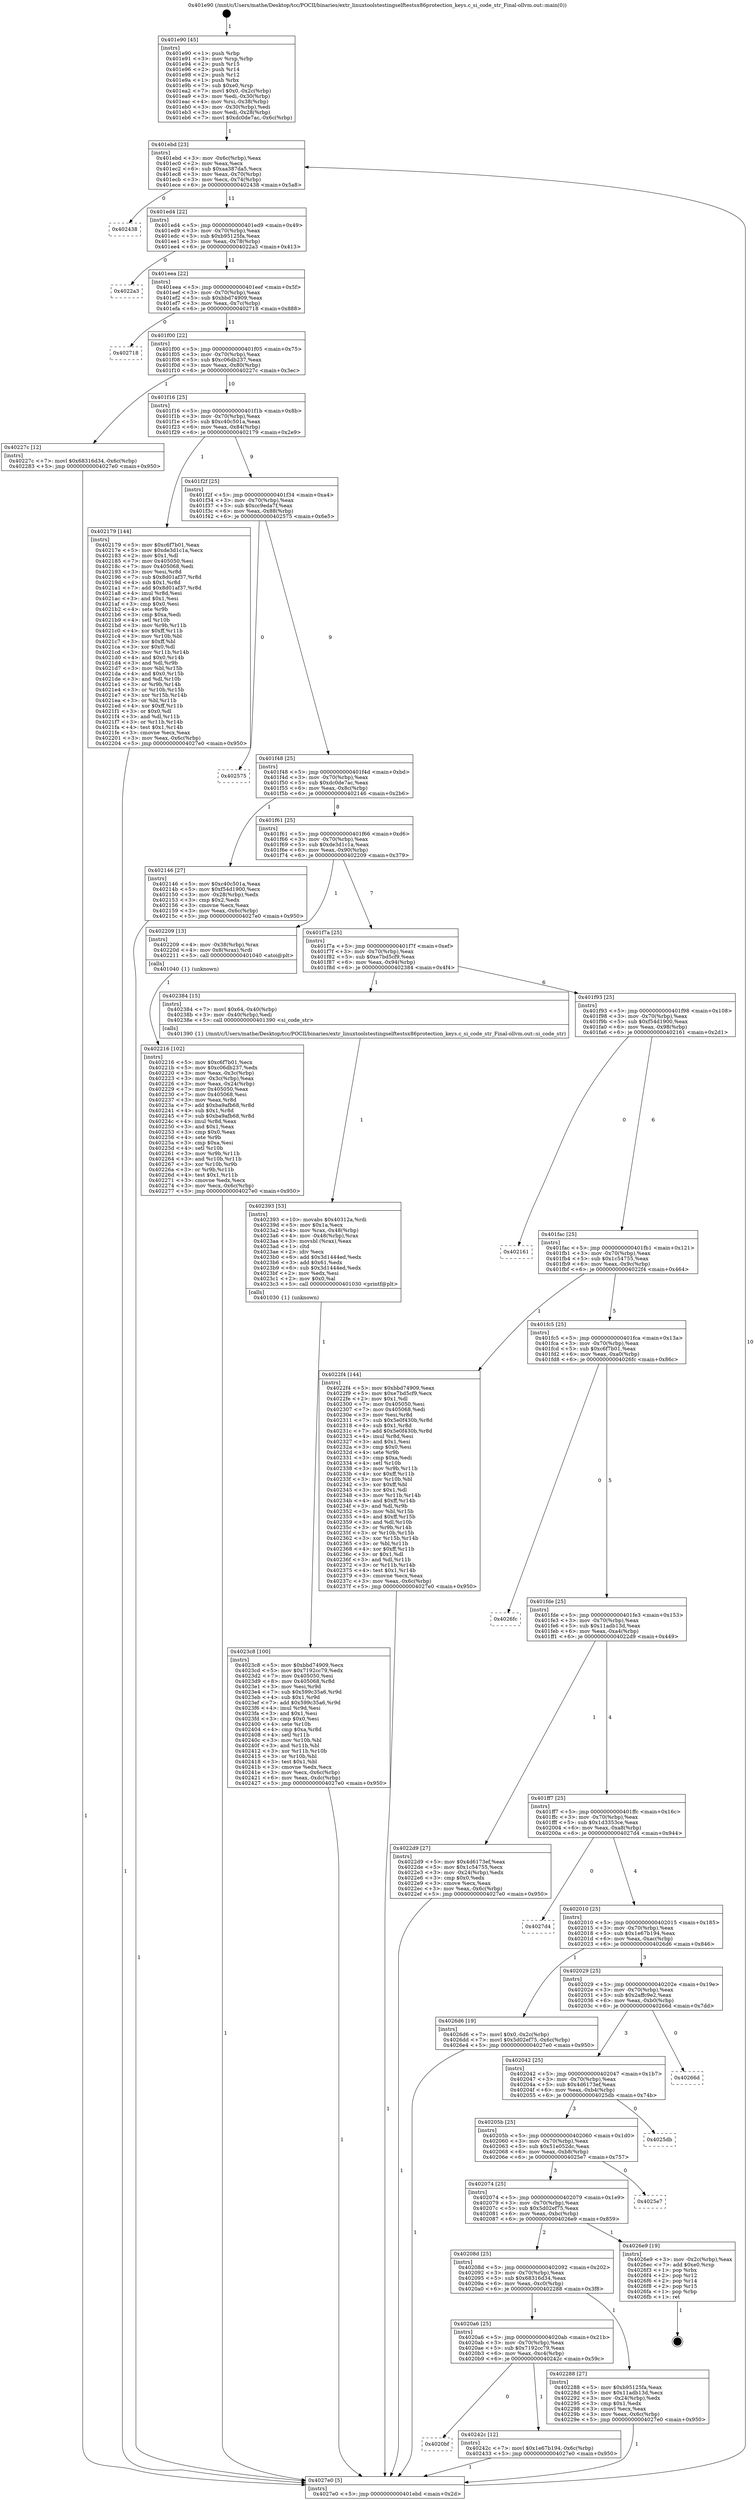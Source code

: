 digraph "0x401e90" {
  label = "0x401e90 (/mnt/c/Users/mathe/Desktop/tcc/POCII/binaries/extr_linuxtoolstestingselftestsx86protection_keys.c_si_code_str_Final-ollvm.out::main(0))"
  labelloc = "t"
  node[shape=record]

  Entry [label="",width=0.3,height=0.3,shape=circle,fillcolor=black,style=filled]
  "0x401ebd" [label="{
     0x401ebd [23]\l
     | [instrs]\l
     &nbsp;&nbsp;0x401ebd \<+3\>: mov -0x6c(%rbp),%eax\l
     &nbsp;&nbsp;0x401ec0 \<+2\>: mov %eax,%ecx\l
     &nbsp;&nbsp;0x401ec2 \<+6\>: sub $0xaa387da5,%ecx\l
     &nbsp;&nbsp;0x401ec8 \<+3\>: mov %eax,-0x70(%rbp)\l
     &nbsp;&nbsp;0x401ecb \<+3\>: mov %ecx,-0x74(%rbp)\l
     &nbsp;&nbsp;0x401ece \<+6\>: je 0000000000402438 \<main+0x5a8\>\l
  }"]
  "0x402438" [label="{
     0x402438\l
  }", style=dashed]
  "0x401ed4" [label="{
     0x401ed4 [22]\l
     | [instrs]\l
     &nbsp;&nbsp;0x401ed4 \<+5\>: jmp 0000000000401ed9 \<main+0x49\>\l
     &nbsp;&nbsp;0x401ed9 \<+3\>: mov -0x70(%rbp),%eax\l
     &nbsp;&nbsp;0x401edc \<+5\>: sub $0xb95125fa,%eax\l
     &nbsp;&nbsp;0x401ee1 \<+3\>: mov %eax,-0x78(%rbp)\l
     &nbsp;&nbsp;0x401ee4 \<+6\>: je 00000000004022a3 \<main+0x413\>\l
  }"]
  Exit [label="",width=0.3,height=0.3,shape=circle,fillcolor=black,style=filled,peripheries=2]
  "0x4022a3" [label="{
     0x4022a3\l
  }", style=dashed]
  "0x401eea" [label="{
     0x401eea [22]\l
     | [instrs]\l
     &nbsp;&nbsp;0x401eea \<+5\>: jmp 0000000000401eef \<main+0x5f\>\l
     &nbsp;&nbsp;0x401eef \<+3\>: mov -0x70(%rbp),%eax\l
     &nbsp;&nbsp;0x401ef2 \<+5\>: sub $0xbbd74909,%eax\l
     &nbsp;&nbsp;0x401ef7 \<+3\>: mov %eax,-0x7c(%rbp)\l
     &nbsp;&nbsp;0x401efa \<+6\>: je 0000000000402718 \<main+0x888\>\l
  }"]
  "0x4020bf" [label="{
     0x4020bf\l
  }", style=dashed]
  "0x402718" [label="{
     0x402718\l
  }", style=dashed]
  "0x401f00" [label="{
     0x401f00 [22]\l
     | [instrs]\l
     &nbsp;&nbsp;0x401f00 \<+5\>: jmp 0000000000401f05 \<main+0x75\>\l
     &nbsp;&nbsp;0x401f05 \<+3\>: mov -0x70(%rbp),%eax\l
     &nbsp;&nbsp;0x401f08 \<+5\>: sub $0xc06db237,%eax\l
     &nbsp;&nbsp;0x401f0d \<+3\>: mov %eax,-0x80(%rbp)\l
     &nbsp;&nbsp;0x401f10 \<+6\>: je 000000000040227c \<main+0x3ec\>\l
  }"]
  "0x40242c" [label="{
     0x40242c [12]\l
     | [instrs]\l
     &nbsp;&nbsp;0x40242c \<+7\>: movl $0x1e67b194,-0x6c(%rbp)\l
     &nbsp;&nbsp;0x402433 \<+5\>: jmp 00000000004027e0 \<main+0x950\>\l
  }"]
  "0x40227c" [label="{
     0x40227c [12]\l
     | [instrs]\l
     &nbsp;&nbsp;0x40227c \<+7\>: movl $0x68316d34,-0x6c(%rbp)\l
     &nbsp;&nbsp;0x402283 \<+5\>: jmp 00000000004027e0 \<main+0x950\>\l
  }"]
  "0x401f16" [label="{
     0x401f16 [25]\l
     | [instrs]\l
     &nbsp;&nbsp;0x401f16 \<+5\>: jmp 0000000000401f1b \<main+0x8b\>\l
     &nbsp;&nbsp;0x401f1b \<+3\>: mov -0x70(%rbp),%eax\l
     &nbsp;&nbsp;0x401f1e \<+5\>: sub $0xc40c501a,%eax\l
     &nbsp;&nbsp;0x401f23 \<+6\>: mov %eax,-0x84(%rbp)\l
     &nbsp;&nbsp;0x401f29 \<+6\>: je 0000000000402179 \<main+0x2e9\>\l
  }"]
  "0x4023c8" [label="{
     0x4023c8 [100]\l
     | [instrs]\l
     &nbsp;&nbsp;0x4023c8 \<+5\>: mov $0xbbd74909,%ecx\l
     &nbsp;&nbsp;0x4023cd \<+5\>: mov $0x7192cc79,%edx\l
     &nbsp;&nbsp;0x4023d2 \<+7\>: mov 0x405050,%esi\l
     &nbsp;&nbsp;0x4023d9 \<+8\>: mov 0x405068,%r8d\l
     &nbsp;&nbsp;0x4023e1 \<+3\>: mov %esi,%r9d\l
     &nbsp;&nbsp;0x4023e4 \<+7\>: sub $0x599c35a6,%r9d\l
     &nbsp;&nbsp;0x4023eb \<+4\>: sub $0x1,%r9d\l
     &nbsp;&nbsp;0x4023ef \<+7\>: add $0x599c35a6,%r9d\l
     &nbsp;&nbsp;0x4023f6 \<+4\>: imul %r9d,%esi\l
     &nbsp;&nbsp;0x4023fa \<+3\>: and $0x1,%esi\l
     &nbsp;&nbsp;0x4023fd \<+3\>: cmp $0x0,%esi\l
     &nbsp;&nbsp;0x402400 \<+4\>: sete %r10b\l
     &nbsp;&nbsp;0x402404 \<+4\>: cmp $0xa,%r8d\l
     &nbsp;&nbsp;0x402408 \<+4\>: setl %r11b\l
     &nbsp;&nbsp;0x40240c \<+3\>: mov %r10b,%bl\l
     &nbsp;&nbsp;0x40240f \<+3\>: and %r11b,%bl\l
     &nbsp;&nbsp;0x402412 \<+3\>: xor %r11b,%r10b\l
     &nbsp;&nbsp;0x402415 \<+3\>: or %r10b,%bl\l
     &nbsp;&nbsp;0x402418 \<+3\>: test $0x1,%bl\l
     &nbsp;&nbsp;0x40241b \<+3\>: cmovne %edx,%ecx\l
     &nbsp;&nbsp;0x40241e \<+3\>: mov %ecx,-0x6c(%rbp)\l
     &nbsp;&nbsp;0x402421 \<+6\>: mov %eax,-0xdc(%rbp)\l
     &nbsp;&nbsp;0x402427 \<+5\>: jmp 00000000004027e0 \<main+0x950\>\l
  }"]
  "0x402179" [label="{
     0x402179 [144]\l
     | [instrs]\l
     &nbsp;&nbsp;0x402179 \<+5\>: mov $0xc6f7b01,%eax\l
     &nbsp;&nbsp;0x40217e \<+5\>: mov $0xde3d1c1a,%ecx\l
     &nbsp;&nbsp;0x402183 \<+2\>: mov $0x1,%dl\l
     &nbsp;&nbsp;0x402185 \<+7\>: mov 0x405050,%esi\l
     &nbsp;&nbsp;0x40218c \<+7\>: mov 0x405068,%edi\l
     &nbsp;&nbsp;0x402193 \<+3\>: mov %esi,%r8d\l
     &nbsp;&nbsp;0x402196 \<+7\>: sub $0x8d01af37,%r8d\l
     &nbsp;&nbsp;0x40219d \<+4\>: sub $0x1,%r8d\l
     &nbsp;&nbsp;0x4021a1 \<+7\>: add $0x8d01af37,%r8d\l
     &nbsp;&nbsp;0x4021a8 \<+4\>: imul %r8d,%esi\l
     &nbsp;&nbsp;0x4021ac \<+3\>: and $0x1,%esi\l
     &nbsp;&nbsp;0x4021af \<+3\>: cmp $0x0,%esi\l
     &nbsp;&nbsp;0x4021b2 \<+4\>: sete %r9b\l
     &nbsp;&nbsp;0x4021b6 \<+3\>: cmp $0xa,%edi\l
     &nbsp;&nbsp;0x4021b9 \<+4\>: setl %r10b\l
     &nbsp;&nbsp;0x4021bd \<+3\>: mov %r9b,%r11b\l
     &nbsp;&nbsp;0x4021c0 \<+4\>: xor $0xff,%r11b\l
     &nbsp;&nbsp;0x4021c4 \<+3\>: mov %r10b,%bl\l
     &nbsp;&nbsp;0x4021c7 \<+3\>: xor $0xff,%bl\l
     &nbsp;&nbsp;0x4021ca \<+3\>: xor $0x0,%dl\l
     &nbsp;&nbsp;0x4021cd \<+3\>: mov %r11b,%r14b\l
     &nbsp;&nbsp;0x4021d0 \<+4\>: and $0x0,%r14b\l
     &nbsp;&nbsp;0x4021d4 \<+3\>: and %dl,%r9b\l
     &nbsp;&nbsp;0x4021d7 \<+3\>: mov %bl,%r15b\l
     &nbsp;&nbsp;0x4021da \<+4\>: and $0x0,%r15b\l
     &nbsp;&nbsp;0x4021de \<+3\>: and %dl,%r10b\l
     &nbsp;&nbsp;0x4021e1 \<+3\>: or %r9b,%r14b\l
     &nbsp;&nbsp;0x4021e4 \<+3\>: or %r10b,%r15b\l
     &nbsp;&nbsp;0x4021e7 \<+3\>: xor %r15b,%r14b\l
     &nbsp;&nbsp;0x4021ea \<+3\>: or %bl,%r11b\l
     &nbsp;&nbsp;0x4021ed \<+4\>: xor $0xff,%r11b\l
     &nbsp;&nbsp;0x4021f1 \<+3\>: or $0x0,%dl\l
     &nbsp;&nbsp;0x4021f4 \<+3\>: and %dl,%r11b\l
     &nbsp;&nbsp;0x4021f7 \<+3\>: or %r11b,%r14b\l
     &nbsp;&nbsp;0x4021fa \<+4\>: test $0x1,%r14b\l
     &nbsp;&nbsp;0x4021fe \<+3\>: cmovne %ecx,%eax\l
     &nbsp;&nbsp;0x402201 \<+3\>: mov %eax,-0x6c(%rbp)\l
     &nbsp;&nbsp;0x402204 \<+5\>: jmp 00000000004027e0 \<main+0x950\>\l
  }"]
  "0x401f2f" [label="{
     0x401f2f [25]\l
     | [instrs]\l
     &nbsp;&nbsp;0x401f2f \<+5\>: jmp 0000000000401f34 \<main+0xa4\>\l
     &nbsp;&nbsp;0x401f34 \<+3\>: mov -0x70(%rbp),%eax\l
     &nbsp;&nbsp;0x401f37 \<+5\>: sub $0xcc9eda7f,%eax\l
     &nbsp;&nbsp;0x401f3c \<+6\>: mov %eax,-0x88(%rbp)\l
     &nbsp;&nbsp;0x401f42 \<+6\>: je 0000000000402575 \<main+0x6e5\>\l
  }"]
  "0x402393" [label="{
     0x402393 [53]\l
     | [instrs]\l
     &nbsp;&nbsp;0x402393 \<+10\>: movabs $0x40312a,%rdi\l
     &nbsp;&nbsp;0x40239d \<+5\>: mov $0x1a,%ecx\l
     &nbsp;&nbsp;0x4023a2 \<+4\>: mov %rax,-0x48(%rbp)\l
     &nbsp;&nbsp;0x4023a6 \<+4\>: mov -0x48(%rbp),%rax\l
     &nbsp;&nbsp;0x4023aa \<+3\>: movsbl (%rax),%eax\l
     &nbsp;&nbsp;0x4023ad \<+1\>: cltd\l
     &nbsp;&nbsp;0x4023ae \<+2\>: idiv %ecx\l
     &nbsp;&nbsp;0x4023b0 \<+6\>: add $0x3d1444ed,%edx\l
     &nbsp;&nbsp;0x4023b6 \<+3\>: add $0x61,%edx\l
     &nbsp;&nbsp;0x4023b9 \<+6\>: sub $0x3d1444ed,%edx\l
     &nbsp;&nbsp;0x4023bf \<+2\>: mov %edx,%esi\l
     &nbsp;&nbsp;0x4023c1 \<+2\>: mov $0x0,%al\l
     &nbsp;&nbsp;0x4023c3 \<+5\>: call 0000000000401030 \<printf@plt\>\l
     | [calls]\l
     &nbsp;&nbsp;0x401030 \{1\} (unknown)\l
  }"]
  "0x402575" [label="{
     0x402575\l
  }", style=dashed]
  "0x401f48" [label="{
     0x401f48 [25]\l
     | [instrs]\l
     &nbsp;&nbsp;0x401f48 \<+5\>: jmp 0000000000401f4d \<main+0xbd\>\l
     &nbsp;&nbsp;0x401f4d \<+3\>: mov -0x70(%rbp),%eax\l
     &nbsp;&nbsp;0x401f50 \<+5\>: sub $0xdc0de7ac,%eax\l
     &nbsp;&nbsp;0x401f55 \<+6\>: mov %eax,-0x8c(%rbp)\l
     &nbsp;&nbsp;0x401f5b \<+6\>: je 0000000000402146 \<main+0x2b6\>\l
  }"]
  "0x4020a6" [label="{
     0x4020a6 [25]\l
     | [instrs]\l
     &nbsp;&nbsp;0x4020a6 \<+5\>: jmp 00000000004020ab \<main+0x21b\>\l
     &nbsp;&nbsp;0x4020ab \<+3\>: mov -0x70(%rbp),%eax\l
     &nbsp;&nbsp;0x4020ae \<+5\>: sub $0x7192cc79,%eax\l
     &nbsp;&nbsp;0x4020b3 \<+6\>: mov %eax,-0xc4(%rbp)\l
     &nbsp;&nbsp;0x4020b9 \<+6\>: je 000000000040242c \<main+0x59c\>\l
  }"]
  "0x402146" [label="{
     0x402146 [27]\l
     | [instrs]\l
     &nbsp;&nbsp;0x402146 \<+5\>: mov $0xc40c501a,%eax\l
     &nbsp;&nbsp;0x40214b \<+5\>: mov $0xf54d1900,%ecx\l
     &nbsp;&nbsp;0x402150 \<+3\>: mov -0x28(%rbp),%edx\l
     &nbsp;&nbsp;0x402153 \<+3\>: cmp $0x2,%edx\l
     &nbsp;&nbsp;0x402156 \<+3\>: cmovne %ecx,%eax\l
     &nbsp;&nbsp;0x402159 \<+3\>: mov %eax,-0x6c(%rbp)\l
     &nbsp;&nbsp;0x40215c \<+5\>: jmp 00000000004027e0 \<main+0x950\>\l
  }"]
  "0x401f61" [label="{
     0x401f61 [25]\l
     | [instrs]\l
     &nbsp;&nbsp;0x401f61 \<+5\>: jmp 0000000000401f66 \<main+0xd6\>\l
     &nbsp;&nbsp;0x401f66 \<+3\>: mov -0x70(%rbp),%eax\l
     &nbsp;&nbsp;0x401f69 \<+5\>: sub $0xde3d1c1a,%eax\l
     &nbsp;&nbsp;0x401f6e \<+6\>: mov %eax,-0x90(%rbp)\l
     &nbsp;&nbsp;0x401f74 \<+6\>: je 0000000000402209 \<main+0x379\>\l
  }"]
  "0x4027e0" [label="{
     0x4027e0 [5]\l
     | [instrs]\l
     &nbsp;&nbsp;0x4027e0 \<+5\>: jmp 0000000000401ebd \<main+0x2d\>\l
  }"]
  "0x401e90" [label="{
     0x401e90 [45]\l
     | [instrs]\l
     &nbsp;&nbsp;0x401e90 \<+1\>: push %rbp\l
     &nbsp;&nbsp;0x401e91 \<+3\>: mov %rsp,%rbp\l
     &nbsp;&nbsp;0x401e94 \<+2\>: push %r15\l
     &nbsp;&nbsp;0x401e96 \<+2\>: push %r14\l
     &nbsp;&nbsp;0x401e98 \<+2\>: push %r12\l
     &nbsp;&nbsp;0x401e9a \<+1\>: push %rbx\l
     &nbsp;&nbsp;0x401e9b \<+7\>: sub $0xe0,%rsp\l
     &nbsp;&nbsp;0x401ea2 \<+7\>: movl $0x0,-0x2c(%rbp)\l
     &nbsp;&nbsp;0x401ea9 \<+3\>: mov %edi,-0x30(%rbp)\l
     &nbsp;&nbsp;0x401eac \<+4\>: mov %rsi,-0x38(%rbp)\l
     &nbsp;&nbsp;0x401eb0 \<+3\>: mov -0x30(%rbp),%edi\l
     &nbsp;&nbsp;0x401eb3 \<+3\>: mov %edi,-0x28(%rbp)\l
     &nbsp;&nbsp;0x401eb6 \<+7\>: movl $0xdc0de7ac,-0x6c(%rbp)\l
  }"]
  "0x402288" [label="{
     0x402288 [27]\l
     | [instrs]\l
     &nbsp;&nbsp;0x402288 \<+5\>: mov $0xb95125fa,%eax\l
     &nbsp;&nbsp;0x40228d \<+5\>: mov $0x11adb13d,%ecx\l
     &nbsp;&nbsp;0x402292 \<+3\>: mov -0x24(%rbp),%edx\l
     &nbsp;&nbsp;0x402295 \<+3\>: cmp $0x1,%edx\l
     &nbsp;&nbsp;0x402298 \<+3\>: cmovl %ecx,%eax\l
     &nbsp;&nbsp;0x40229b \<+3\>: mov %eax,-0x6c(%rbp)\l
     &nbsp;&nbsp;0x40229e \<+5\>: jmp 00000000004027e0 \<main+0x950\>\l
  }"]
  "0x402209" [label="{
     0x402209 [13]\l
     | [instrs]\l
     &nbsp;&nbsp;0x402209 \<+4\>: mov -0x38(%rbp),%rax\l
     &nbsp;&nbsp;0x40220d \<+4\>: mov 0x8(%rax),%rdi\l
     &nbsp;&nbsp;0x402211 \<+5\>: call 0000000000401040 \<atoi@plt\>\l
     | [calls]\l
     &nbsp;&nbsp;0x401040 \{1\} (unknown)\l
  }"]
  "0x401f7a" [label="{
     0x401f7a [25]\l
     | [instrs]\l
     &nbsp;&nbsp;0x401f7a \<+5\>: jmp 0000000000401f7f \<main+0xef\>\l
     &nbsp;&nbsp;0x401f7f \<+3\>: mov -0x70(%rbp),%eax\l
     &nbsp;&nbsp;0x401f82 \<+5\>: sub $0xe7bd5cf9,%eax\l
     &nbsp;&nbsp;0x401f87 \<+6\>: mov %eax,-0x94(%rbp)\l
     &nbsp;&nbsp;0x401f8d \<+6\>: je 0000000000402384 \<main+0x4f4\>\l
  }"]
  "0x402216" [label="{
     0x402216 [102]\l
     | [instrs]\l
     &nbsp;&nbsp;0x402216 \<+5\>: mov $0xc6f7b01,%ecx\l
     &nbsp;&nbsp;0x40221b \<+5\>: mov $0xc06db237,%edx\l
     &nbsp;&nbsp;0x402220 \<+3\>: mov %eax,-0x3c(%rbp)\l
     &nbsp;&nbsp;0x402223 \<+3\>: mov -0x3c(%rbp),%eax\l
     &nbsp;&nbsp;0x402226 \<+3\>: mov %eax,-0x24(%rbp)\l
     &nbsp;&nbsp;0x402229 \<+7\>: mov 0x405050,%eax\l
     &nbsp;&nbsp;0x402230 \<+7\>: mov 0x405068,%esi\l
     &nbsp;&nbsp;0x402237 \<+3\>: mov %eax,%r8d\l
     &nbsp;&nbsp;0x40223a \<+7\>: add $0xba9afb68,%r8d\l
     &nbsp;&nbsp;0x402241 \<+4\>: sub $0x1,%r8d\l
     &nbsp;&nbsp;0x402245 \<+7\>: sub $0xba9afb68,%r8d\l
     &nbsp;&nbsp;0x40224c \<+4\>: imul %r8d,%eax\l
     &nbsp;&nbsp;0x402250 \<+3\>: and $0x1,%eax\l
     &nbsp;&nbsp;0x402253 \<+3\>: cmp $0x0,%eax\l
     &nbsp;&nbsp;0x402256 \<+4\>: sete %r9b\l
     &nbsp;&nbsp;0x40225a \<+3\>: cmp $0xa,%esi\l
     &nbsp;&nbsp;0x40225d \<+4\>: setl %r10b\l
     &nbsp;&nbsp;0x402261 \<+3\>: mov %r9b,%r11b\l
     &nbsp;&nbsp;0x402264 \<+3\>: and %r10b,%r11b\l
     &nbsp;&nbsp;0x402267 \<+3\>: xor %r10b,%r9b\l
     &nbsp;&nbsp;0x40226a \<+3\>: or %r9b,%r11b\l
     &nbsp;&nbsp;0x40226d \<+4\>: test $0x1,%r11b\l
     &nbsp;&nbsp;0x402271 \<+3\>: cmovne %edx,%ecx\l
     &nbsp;&nbsp;0x402274 \<+3\>: mov %ecx,-0x6c(%rbp)\l
     &nbsp;&nbsp;0x402277 \<+5\>: jmp 00000000004027e0 \<main+0x950\>\l
  }"]
  "0x40208d" [label="{
     0x40208d [25]\l
     | [instrs]\l
     &nbsp;&nbsp;0x40208d \<+5\>: jmp 0000000000402092 \<main+0x202\>\l
     &nbsp;&nbsp;0x402092 \<+3\>: mov -0x70(%rbp),%eax\l
     &nbsp;&nbsp;0x402095 \<+5\>: sub $0x68316d34,%eax\l
     &nbsp;&nbsp;0x40209a \<+6\>: mov %eax,-0xc0(%rbp)\l
     &nbsp;&nbsp;0x4020a0 \<+6\>: je 0000000000402288 \<main+0x3f8\>\l
  }"]
  "0x402384" [label="{
     0x402384 [15]\l
     | [instrs]\l
     &nbsp;&nbsp;0x402384 \<+7\>: movl $0x64,-0x40(%rbp)\l
     &nbsp;&nbsp;0x40238b \<+3\>: mov -0x40(%rbp),%edi\l
     &nbsp;&nbsp;0x40238e \<+5\>: call 0000000000401390 \<si_code_str\>\l
     | [calls]\l
     &nbsp;&nbsp;0x401390 \{1\} (/mnt/c/Users/mathe/Desktop/tcc/POCII/binaries/extr_linuxtoolstestingselftestsx86protection_keys.c_si_code_str_Final-ollvm.out::si_code_str)\l
  }"]
  "0x401f93" [label="{
     0x401f93 [25]\l
     | [instrs]\l
     &nbsp;&nbsp;0x401f93 \<+5\>: jmp 0000000000401f98 \<main+0x108\>\l
     &nbsp;&nbsp;0x401f98 \<+3\>: mov -0x70(%rbp),%eax\l
     &nbsp;&nbsp;0x401f9b \<+5\>: sub $0xf54d1900,%eax\l
     &nbsp;&nbsp;0x401fa0 \<+6\>: mov %eax,-0x98(%rbp)\l
     &nbsp;&nbsp;0x401fa6 \<+6\>: je 0000000000402161 \<main+0x2d1\>\l
  }"]
  "0x4026e9" [label="{
     0x4026e9 [19]\l
     | [instrs]\l
     &nbsp;&nbsp;0x4026e9 \<+3\>: mov -0x2c(%rbp),%eax\l
     &nbsp;&nbsp;0x4026ec \<+7\>: add $0xe0,%rsp\l
     &nbsp;&nbsp;0x4026f3 \<+1\>: pop %rbx\l
     &nbsp;&nbsp;0x4026f4 \<+2\>: pop %r12\l
     &nbsp;&nbsp;0x4026f6 \<+2\>: pop %r14\l
     &nbsp;&nbsp;0x4026f8 \<+2\>: pop %r15\l
     &nbsp;&nbsp;0x4026fa \<+1\>: pop %rbp\l
     &nbsp;&nbsp;0x4026fb \<+1\>: ret\l
  }"]
  "0x402161" [label="{
     0x402161\l
  }", style=dashed]
  "0x401fac" [label="{
     0x401fac [25]\l
     | [instrs]\l
     &nbsp;&nbsp;0x401fac \<+5\>: jmp 0000000000401fb1 \<main+0x121\>\l
     &nbsp;&nbsp;0x401fb1 \<+3\>: mov -0x70(%rbp),%eax\l
     &nbsp;&nbsp;0x401fb4 \<+5\>: sub $0x1c54755,%eax\l
     &nbsp;&nbsp;0x401fb9 \<+6\>: mov %eax,-0x9c(%rbp)\l
     &nbsp;&nbsp;0x401fbf \<+6\>: je 00000000004022f4 \<main+0x464\>\l
  }"]
  "0x402074" [label="{
     0x402074 [25]\l
     | [instrs]\l
     &nbsp;&nbsp;0x402074 \<+5\>: jmp 0000000000402079 \<main+0x1e9\>\l
     &nbsp;&nbsp;0x402079 \<+3\>: mov -0x70(%rbp),%eax\l
     &nbsp;&nbsp;0x40207c \<+5\>: sub $0x5d02ef75,%eax\l
     &nbsp;&nbsp;0x402081 \<+6\>: mov %eax,-0xbc(%rbp)\l
     &nbsp;&nbsp;0x402087 \<+6\>: je 00000000004026e9 \<main+0x859\>\l
  }"]
  "0x4022f4" [label="{
     0x4022f4 [144]\l
     | [instrs]\l
     &nbsp;&nbsp;0x4022f4 \<+5\>: mov $0xbbd74909,%eax\l
     &nbsp;&nbsp;0x4022f9 \<+5\>: mov $0xe7bd5cf9,%ecx\l
     &nbsp;&nbsp;0x4022fe \<+2\>: mov $0x1,%dl\l
     &nbsp;&nbsp;0x402300 \<+7\>: mov 0x405050,%esi\l
     &nbsp;&nbsp;0x402307 \<+7\>: mov 0x405068,%edi\l
     &nbsp;&nbsp;0x40230e \<+3\>: mov %esi,%r8d\l
     &nbsp;&nbsp;0x402311 \<+7\>: sub $0x5e0f430b,%r8d\l
     &nbsp;&nbsp;0x402318 \<+4\>: sub $0x1,%r8d\l
     &nbsp;&nbsp;0x40231c \<+7\>: add $0x5e0f430b,%r8d\l
     &nbsp;&nbsp;0x402323 \<+4\>: imul %r8d,%esi\l
     &nbsp;&nbsp;0x402327 \<+3\>: and $0x1,%esi\l
     &nbsp;&nbsp;0x40232a \<+3\>: cmp $0x0,%esi\l
     &nbsp;&nbsp;0x40232d \<+4\>: sete %r9b\l
     &nbsp;&nbsp;0x402331 \<+3\>: cmp $0xa,%edi\l
     &nbsp;&nbsp;0x402334 \<+4\>: setl %r10b\l
     &nbsp;&nbsp;0x402338 \<+3\>: mov %r9b,%r11b\l
     &nbsp;&nbsp;0x40233b \<+4\>: xor $0xff,%r11b\l
     &nbsp;&nbsp;0x40233f \<+3\>: mov %r10b,%bl\l
     &nbsp;&nbsp;0x402342 \<+3\>: xor $0xff,%bl\l
     &nbsp;&nbsp;0x402345 \<+3\>: xor $0x1,%dl\l
     &nbsp;&nbsp;0x402348 \<+3\>: mov %r11b,%r14b\l
     &nbsp;&nbsp;0x40234b \<+4\>: and $0xff,%r14b\l
     &nbsp;&nbsp;0x40234f \<+3\>: and %dl,%r9b\l
     &nbsp;&nbsp;0x402352 \<+3\>: mov %bl,%r15b\l
     &nbsp;&nbsp;0x402355 \<+4\>: and $0xff,%r15b\l
     &nbsp;&nbsp;0x402359 \<+3\>: and %dl,%r10b\l
     &nbsp;&nbsp;0x40235c \<+3\>: or %r9b,%r14b\l
     &nbsp;&nbsp;0x40235f \<+3\>: or %r10b,%r15b\l
     &nbsp;&nbsp;0x402362 \<+3\>: xor %r15b,%r14b\l
     &nbsp;&nbsp;0x402365 \<+3\>: or %bl,%r11b\l
     &nbsp;&nbsp;0x402368 \<+4\>: xor $0xff,%r11b\l
     &nbsp;&nbsp;0x40236c \<+3\>: or $0x1,%dl\l
     &nbsp;&nbsp;0x40236f \<+3\>: and %dl,%r11b\l
     &nbsp;&nbsp;0x402372 \<+3\>: or %r11b,%r14b\l
     &nbsp;&nbsp;0x402375 \<+4\>: test $0x1,%r14b\l
     &nbsp;&nbsp;0x402379 \<+3\>: cmovne %ecx,%eax\l
     &nbsp;&nbsp;0x40237c \<+3\>: mov %eax,-0x6c(%rbp)\l
     &nbsp;&nbsp;0x40237f \<+5\>: jmp 00000000004027e0 \<main+0x950\>\l
  }"]
  "0x401fc5" [label="{
     0x401fc5 [25]\l
     | [instrs]\l
     &nbsp;&nbsp;0x401fc5 \<+5\>: jmp 0000000000401fca \<main+0x13a\>\l
     &nbsp;&nbsp;0x401fca \<+3\>: mov -0x70(%rbp),%eax\l
     &nbsp;&nbsp;0x401fcd \<+5\>: sub $0xc6f7b01,%eax\l
     &nbsp;&nbsp;0x401fd2 \<+6\>: mov %eax,-0xa0(%rbp)\l
     &nbsp;&nbsp;0x401fd8 \<+6\>: je 00000000004026fc \<main+0x86c\>\l
  }"]
  "0x4025e7" [label="{
     0x4025e7\l
  }", style=dashed]
  "0x4026fc" [label="{
     0x4026fc\l
  }", style=dashed]
  "0x401fde" [label="{
     0x401fde [25]\l
     | [instrs]\l
     &nbsp;&nbsp;0x401fde \<+5\>: jmp 0000000000401fe3 \<main+0x153\>\l
     &nbsp;&nbsp;0x401fe3 \<+3\>: mov -0x70(%rbp),%eax\l
     &nbsp;&nbsp;0x401fe6 \<+5\>: sub $0x11adb13d,%eax\l
     &nbsp;&nbsp;0x401feb \<+6\>: mov %eax,-0xa4(%rbp)\l
     &nbsp;&nbsp;0x401ff1 \<+6\>: je 00000000004022d9 \<main+0x449\>\l
  }"]
  "0x40205b" [label="{
     0x40205b [25]\l
     | [instrs]\l
     &nbsp;&nbsp;0x40205b \<+5\>: jmp 0000000000402060 \<main+0x1d0\>\l
     &nbsp;&nbsp;0x402060 \<+3\>: mov -0x70(%rbp),%eax\l
     &nbsp;&nbsp;0x402063 \<+5\>: sub $0x51e052dc,%eax\l
     &nbsp;&nbsp;0x402068 \<+6\>: mov %eax,-0xb8(%rbp)\l
     &nbsp;&nbsp;0x40206e \<+6\>: je 00000000004025e7 \<main+0x757\>\l
  }"]
  "0x4022d9" [label="{
     0x4022d9 [27]\l
     | [instrs]\l
     &nbsp;&nbsp;0x4022d9 \<+5\>: mov $0x4d6173ef,%eax\l
     &nbsp;&nbsp;0x4022de \<+5\>: mov $0x1c54755,%ecx\l
     &nbsp;&nbsp;0x4022e3 \<+3\>: mov -0x24(%rbp),%edx\l
     &nbsp;&nbsp;0x4022e6 \<+3\>: cmp $0x0,%edx\l
     &nbsp;&nbsp;0x4022e9 \<+3\>: cmove %ecx,%eax\l
     &nbsp;&nbsp;0x4022ec \<+3\>: mov %eax,-0x6c(%rbp)\l
     &nbsp;&nbsp;0x4022ef \<+5\>: jmp 00000000004027e0 \<main+0x950\>\l
  }"]
  "0x401ff7" [label="{
     0x401ff7 [25]\l
     | [instrs]\l
     &nbsp;&nbsp;0x401ff7 \<+5\>: jmp 0000000000401ffc \<main+0x16c\>\l
     &nbsp;&nbsp;0x401ffc \<+3\>: mov -0x70(%rbp),%eax\l
     &nbsp;&nbsp;0x401fff \<+5\>: sub $0x1d3353ce,%eax\l
     &nbsp;&nbsp;0x402004 \<+6\>: mov %eax,-0xa8(%rbp)\l
     &nbsp;&nbsp;0x40200a \<+6\>: je 00000000004027d4 \<main+0x944\>\l
  }"]
  "0x4025db" [label="{
     0x4025db\l
  }", style=dashed]
  "0x4027d4" [label="{
     0x4027d4\l
  }", style=dashed]
  "0x402010" [label="{
     0x402010 [25]\l
     | [instrs]\l
     &nbsp;&nbsp;0x402010 \<+5\>: jmp 0000000000402015 \<main+0x185\>\l
     &nbsp;&nbsp;0x402015 \<+3\>: mov -0x70(%rbp),%eax\l
     &nbsp;&nbsp;0x402018 \<+5\>: sub $0x1e67b194,%eax\l
     &nbsp;&nbsp;0x40201d \<+6\>: mov %eax,-0xac(%rbp)\l
     &nbsp;&nbsp;0x402023 \<+6\>: je 00000000004026d6 \<main+0x846\>\l
  }"]
  "0x402042" [label="{
     0x402042 [25]\l
     | [instrs]\l
     &nbsp;&nbsp;0x402042 \<+5\>: jmp 0000000000402047 \<main+0x1b7\>\l
     &nbsp;&nbsp;0x402047 \<+3\>: mov -0x70(%rbp),%eax\l
     &nbsp;&nbsp;0x40204a \<+5\>: sub $0x4d6173ef,%eax\l
     &nbsp;&nbsp;0x40204f \<+6\>: mov %eax,-0xb4(%rbp)\l
     &nbsp;&nbsp;0x402055 \<+6\>: je 00000000004025db \<main+0x74b\>\l
  }"]
  "0x4026d6" [label="{
     0x4026d6 [19]\l
     | [instrs]\l
     &nbsp;&nbsp;0x4026d6 \<+7\>: movl $0x0,-0x2c(%rbp)\l
     &nbsp;&nbsp;0x4026dd \<+7\>: movl $0x5d02ef75,-0x6c(%rbp)\l
     &nbsp;&nbsp;0x4026e4 \<+5\>: jmp 00000000004027e0 \<main+0x950\>\l
  }"]
  "0x402029" [label="{
     0x402029 [25]\l
     | [instrs]\l
     &nbsp;&nbsp;0x402029 \<+5\>: jmp 000000000040202e \<main+0x19e\>\l
     &nbsp;&nbsp;0x40202e \<+3\>: mov -0x70(%rbp),%eax\l
     &nbsp;&nbsp;0x402031 \<+5\>: sub $0x2affc9e2,%eax\l
     &nbsp;&nbsp;0x402036 \<+6\>: mov %eax,-0xb0(%rbp)\l
     &nbsp;&nbsp;0x40203c \<+6\>: je 000000000040266d \<main+0x7dd\>\l
  }"]
  "0x40266d" [label="{
     0x40266d\l
  }", style=dashed]
  Entry -> "0x401e90" [label=" 1"]
  "0x401ebd" -> "0x402438" [label=" 0"]
  "0x401ebd" -> "0x401ed4" [label=" 11"]
  "0x4026e9" -> Exit [label=" 1"]
  "0x401ed4" -> "0x4022a3" [label=" 0"]
  "0x401ed4" -> "0x401eea" [label=" 11"]
  "0x4026d6" -> "0x4027e0" [label=" 1"]
  "0x401eea" -> "0x402718" [label=" 0"]
  "0x401eea" -> "0x401f00" [label=" 11"]
  "0x40242c" -> "0x4027e0" [label=" 1"]
  "0x401f00" -> "0x40227c" [label=" 1"]
  "0x401f00" -> "0x401f16" [label=" 10"]
  "0x4020a6" -> "0x4020bf" [label=" 0"]
  "0x401f16" -> "0x402179" [label=" 1"]
  "0x401f16" -> "0x401f2f" [label=" 9"]
  "0x4020a6" -> "0x40242c" [label=" 1"]
  "0x401f2f" -> "0x402575" [label=" 0"]
  "0x401f2f" -> "0x401f48" [label=" 9"]
  "0x4023c8" -> "0x4027e0" [label=" 1"]
  "0x401f48" -> "0x402146" [label=" 1"]
  "0x401f48" -> "0x401f61" [label=" 8"]
  "0x402146" -> "0x4027e0" [label=" 1"]
  "0x401e90" -> "0x401ebd" [label=" 1"]
  "0x4027e0" -> "0x401ebd" [label=" 10"]
  "0x402179" -> "0x4027e0" [label=" 1"]
  "0x402393" -> "0x4023c8" [label=" 1"]
  "0x401f61" -> "0x402209" [label=" 1"]
  "0x401f61" -> "0x401f7a" [label=" 7"]
  "0x402209" -> "0x402216" [label=" 1"]
  "0x402216" -> "0x4027e0" [label=" 1"]
  "0x40227c" -> "0x4027e0" [label=" 1"]
  "0x402384" -> "0x402393" [label=" 1"]
  "0x401f7a" -> "0x402384" [label=" 1"]
  "0x401f7a" -> "0x401f93" [label=" 6"]
  "0x4022d9" -> "0x4027e0" [label=" 1"]
  "0x401f93" -> "0x402161" [label=" 0"]
  "0x401f93" -> "0x401fac" [label=" 6"]
  "0x402288" -> "0x4027e0" [label=" 1"]
  "0x401fac" -> "0x4022f4" [label=" 1"]
  "0x401fac" -> "0x401fc5" [label=" 5"]
  "0x40208d" -> "0x402288" [label=" 1"]
  "0x401fc5" -> "0x4026fc" [label=" 0"]
  "0x401fc5" -> "0x401fde" [label=" 5"]
  "0x4022f4" -> "0x4027e0" [label=" 1"]
  "0x401fde" -> "0x4022d9" [label=" 1"]
  "0x401fde" -> "0x401ff7" [label=" 4"]
  "0x402074" -> "0x4026e9" [label=" 1"]
  "0x401ff7" -> "0x4027d4" [label=" 0"]
  "0x401ff7" -> "0x402010" [label=" 4"]
  "0x40208d" -> "0x4020a6" [label=" 1"]
  "0x402010" -> "0x4026d6" [label=" 1"]
  "0x402010" -> "0x402029" [label=" 3"]
  "0x40205b" -> "0x4025e7" [label=" 0"]
  "0x402029" -> "0x40266d" [label=" 0"]
  "0x402029" -> "0x402042" [label=" 3"]
  "0x40205b" -> "0x402074" [label=" 3"]
  "0x402042" -> "0x4025db" [label=" 0"]
  "0x402042" -> "0x40205b" [label=" 3"]
  "0x402074" -> "0x40208d" [label=" 2"]
}
